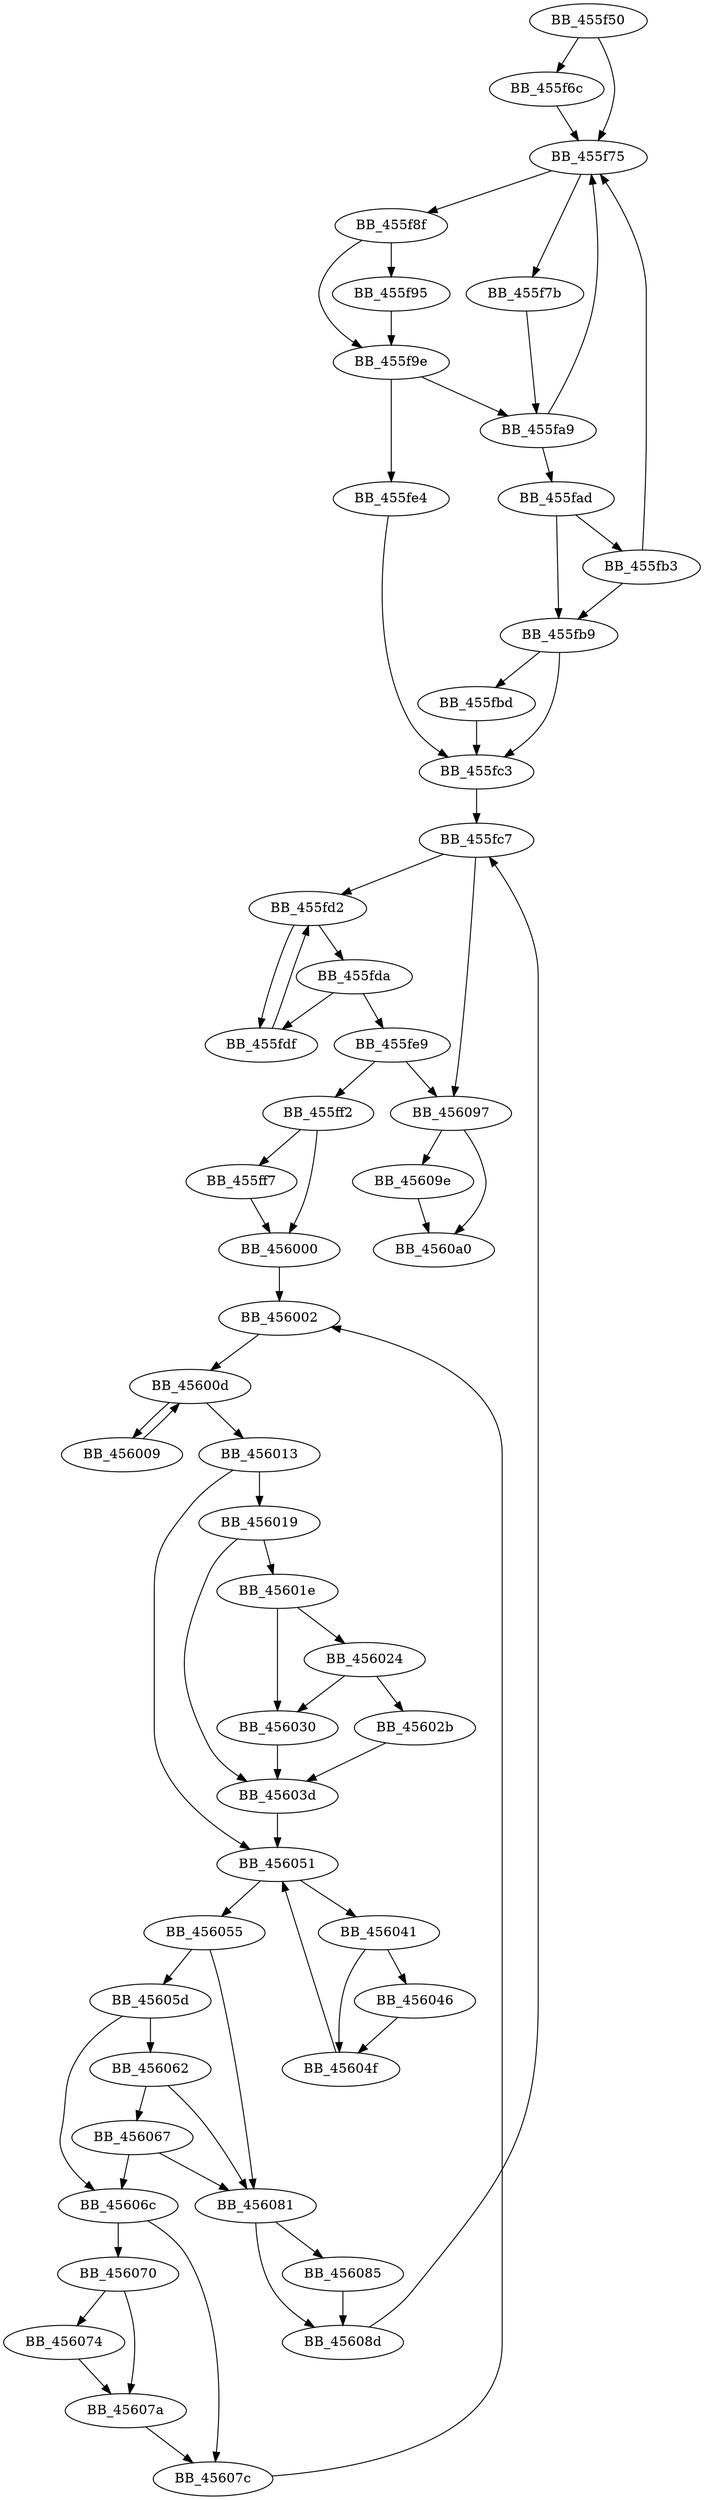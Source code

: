 DiGraph sub_455F50{
BB_455f50->BB_455f6c
BB_455f50->BB_455f75
BB_455f6c->BB_455f75
BB_455f75->BB_455f7b
BB_455f75->BB_455f8f
BB_455f7b->BB_455fa9
BB_455f8f->BB_455f95
BB_455f8f->BB_455f9e
BB_455f95->BB_455f9e
BB_455f9e->BB_455fa9
BB_455f9e->BB_455fe4
BB_455fa9->BB_455f75
BB_455fa9->BB_455fad
BB_455fad->BB_455fb3
BB_455fad->BB_455fb9
BB_455fb3->BB_455f75
BB_455fb3->BB_455fb9
BB_455fb9->BB_455fbd
BB_455fb9->BB_455fc3
BB_455fbd->BB_455fc3
BB_455fc3->BB_455fc7
BB_455fc7->BB_455fd2
BB_455fc7->BB_456097
BB_455fd2->BB_455fda
BB_455fd2->BB_455fdf
BB_455fda->BB_455fdf
BB_455fda->BB_455fe9
BB_455fdf->BB_455fd2
BB_455fe4->BB_455fc3
BB_455fe9->BB_455ff2
BB_455fe9->BB_456097
BB_455ff2->BB_455ff7
BB_455ff2->BB_456000
BB_455ff7->BB_456000
BB_456000->BB_456002
BB_456002->BB_45600d
BB_456009->BB_45600d
BB_45600d->BB_456009
BB_45600d->BB_456013
BB_456013->BB_456019
BB_456013->BB_456051
BB_456019->BB_45601e
BB_456019->BB_45603d
BB_45601e->BB_456024
BB_45601e->BB_456030
BB_456024->BB_45602b
BB_456024->BB_456030
BB_45602b->BB_45603d
BB_456030->BB_45603d
BB_45603d->BB_456051
BB_456041->BB_456046
BB_456041->BB_45604f
BB_456046->BB_45604f
BB_45604f->BB_456051
BB_456051->BB_456041
BB_456051->BB_456055
BB_456055->BB_45605d
BB_456055->BB_456081
BB_45605d->BB_456062
BB_45605d->BB_45606c
BB_456062->BB_456067
BB_456062->BB_456081
BB_456067->BB_45606c
BB_456067->BB_456081
BB_45606c->BB_456070
BB_45606c->BB_45607c
BB_456070->BB_456074
BB_456070->BB_45607a
BB_456074->BB_45607a
BB_45607a->BB_45607c
BB_45607c->BB_456002
BB_456081->BB_456085
BB_456081->BB_45608d
BB_456085->BB_45608d
BB_45608d->BB_455fc7
BB_456097->BB_45609e
BB_456097->BB_4560a0
BB_45609e->BB_4560a0
}
